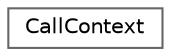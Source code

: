 digraph "Graphical Class Hierarchy"
{
 // INTERACTIVE_SVG=YES
 // LATEX_PDF_SIZE
  bgcolor="transparent";
  edge [fontname=Helvetica,fontsize=10,labelfontname=Helvetica,labelfontsize=10];
  node [fontname=Helvetica,fontsize=10,shape=box,height=0.2,width=0.4];
  rankdir="LR";
  Node0 [label="CallContext",height=0.2,width=0.4,color="grey40", fillcolor="white", style="filled",URL="$de/da0/class_call_context.html",tooltip="Represents the call context."];
}
